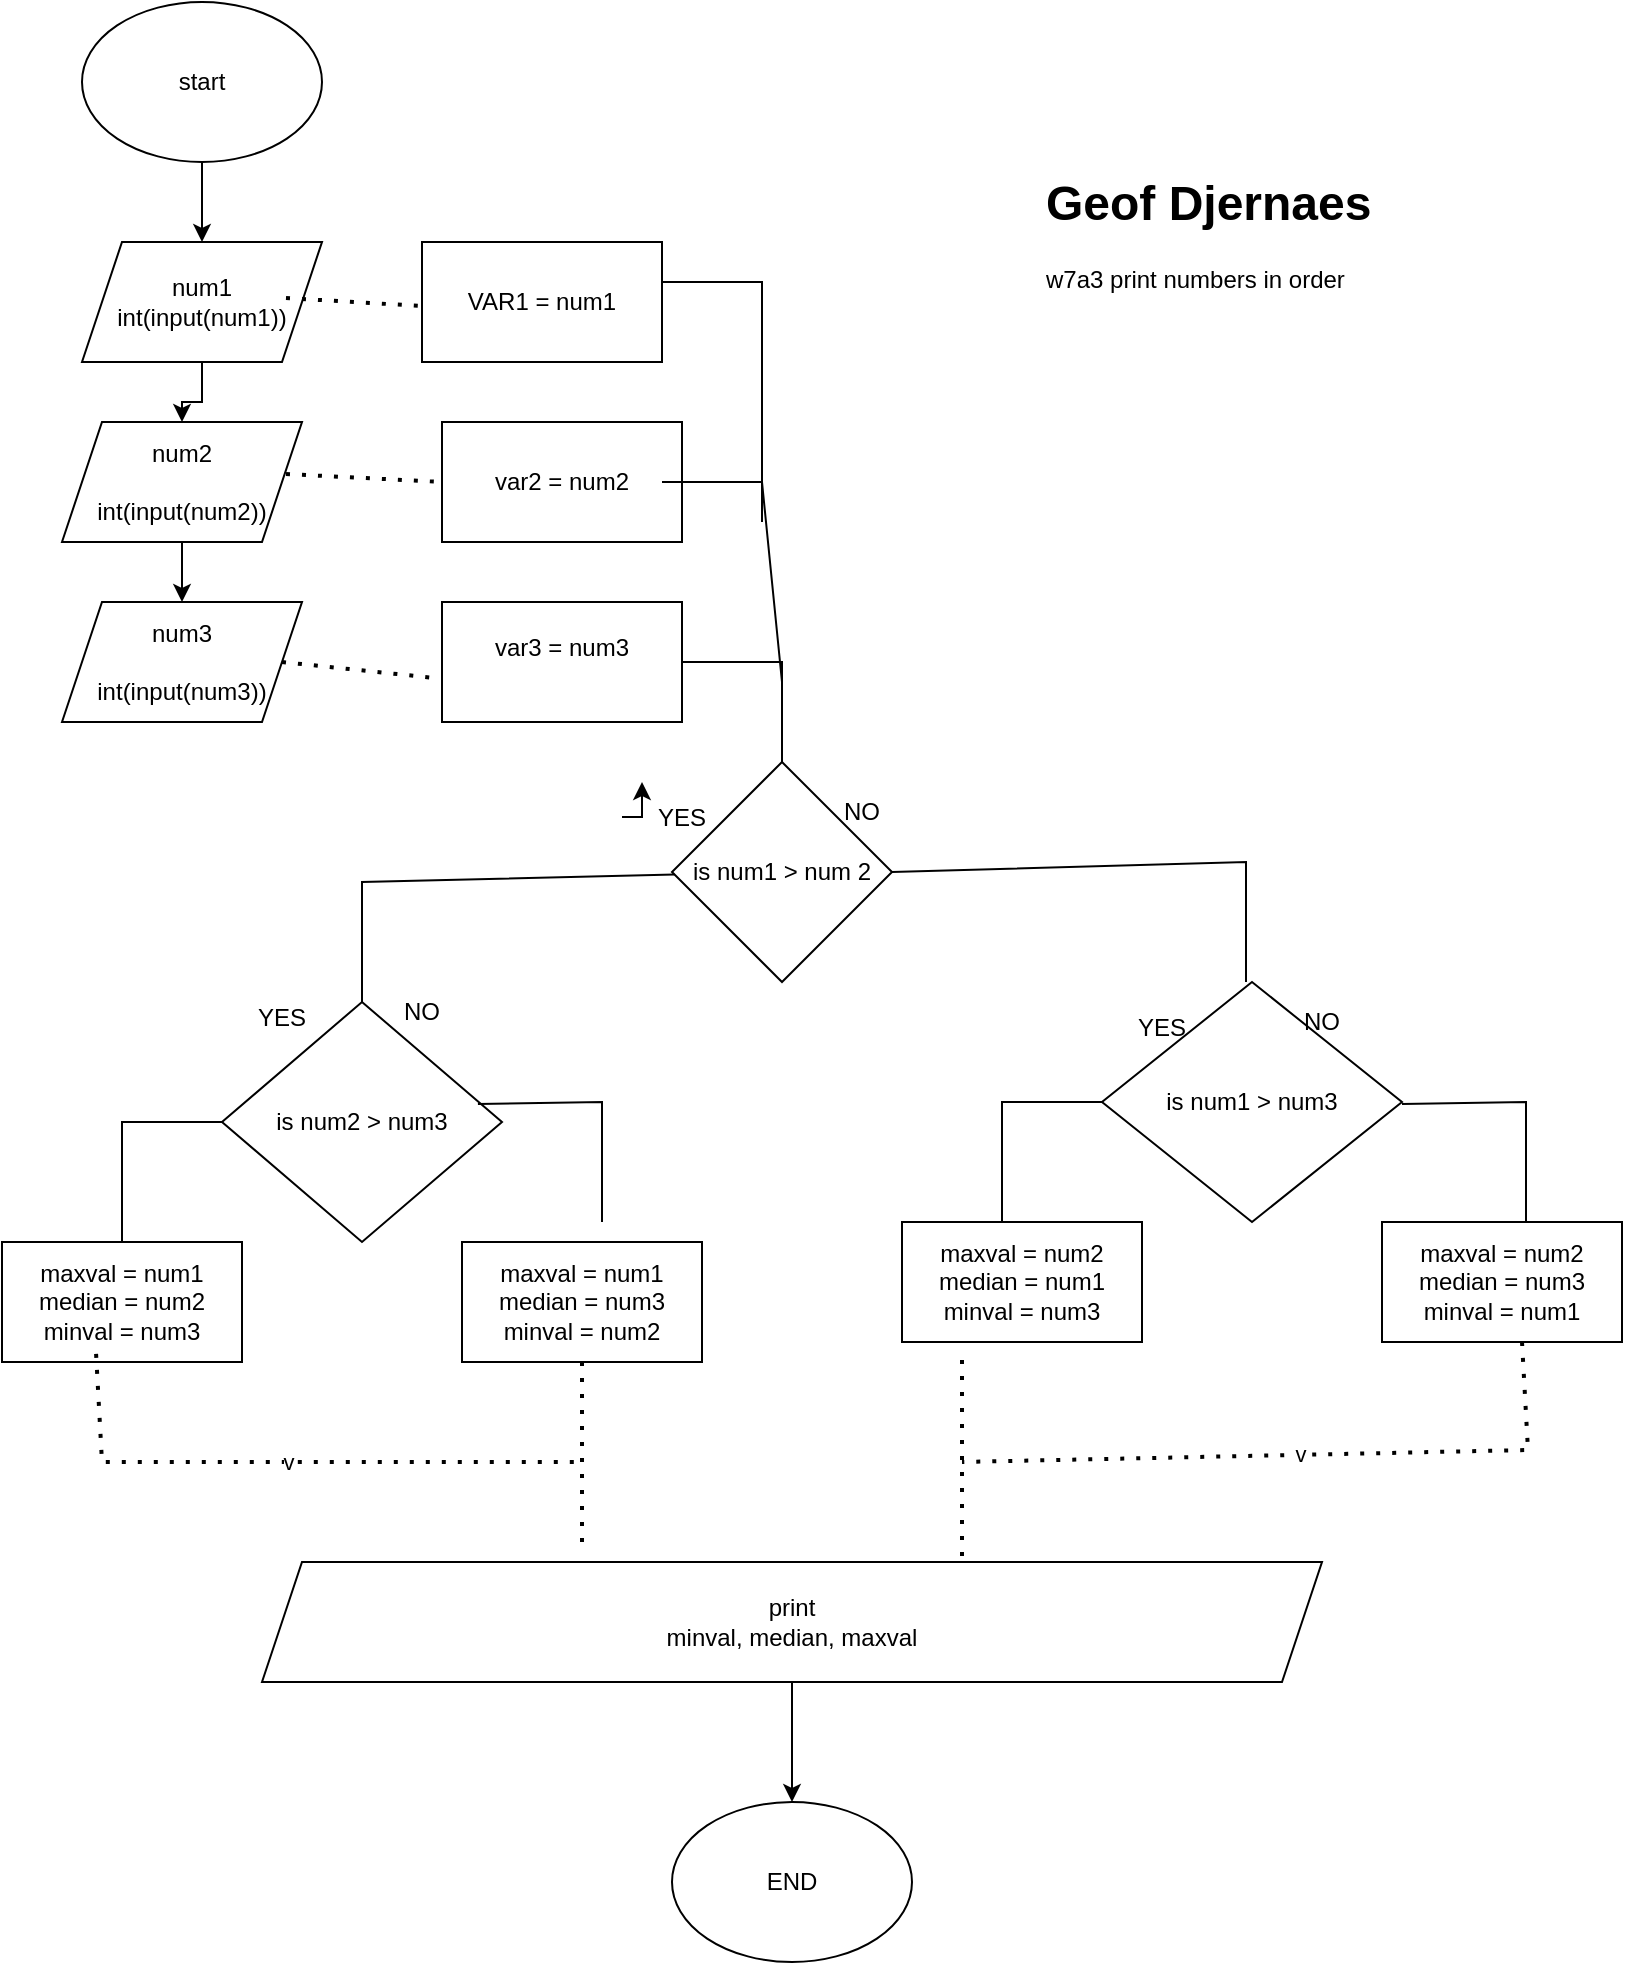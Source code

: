 <mxfile version="28.2.5">
  <diagram name="Page-1" id="-S3erI8Kjh-zY9NtStZ_">
    <mxGraphModel dx="2066" dy="751" grid="1" gridSize="10" guides="1" tooltips="1" connect="1" arrows="1" fold="1" page="1" pageScale="1" pageWidth="850" pageHeight="1100" math="0" shadow="0">
      <root>
        <mxCell id="0" />
        <mxCell id="1" parent="0" />
        <mxCell id="YbLRJA4qpd1V6_4RfZgu-48" value="" style="edgeStyle=orthogonalEdgeStyle;rounded=0;orthogonalLoop=1;jettySize=auto;html=1;" edge="1" parent="1" source="YbLRJA4qpd1V6_4RfZgu-1" target="YbLRJA4qpd1V6_4RfZgu-4">
          <mxGeometry relative="1" as="geometry" />
        </mxCell>
        <mxCell id="YbLRJA4qpd1V6_4RfZgu-1" value="start" style="ellipse;whiteSpace=wrap;html=1;" vertex="1" parent="1">
          <mxGeometry x="60" y="40" width="120" height="80" as="geometry" />
        </mxCell>
        <mxCell id="YbLRJA4qpd1V6_4RfZgu-2" value="num3&lt;div&gt;&lt;br&gt;&lt;/div&gt;&lt;div&gt;int(input(num3))&lt;/div&gt;" style="shape=parallelogram;perimeter=parallelogramPerimeter;whiteSpace=wrap;html=1;fixedSize=1;" vertex="1" parent="1">
          <mxGeometry x="50" y="340" width="120" height="60" as="geometry" />
        </mxCell>
        <mxCell id="YbLRJA4qpd1V6_4RfZgu-39" value="" style="edgeStyle=orthogonalEdgeStyle;rounded=0;orthogonalLoop=1;jettySize=auto;html=1;" edge="1" parent="1" source="YbLRJA4qpd1V6_4RfZgu-3" target="YbLRJA4qpd1V6_4RfZgu-2">
          <mxGeometry relative="1" as="geometry" />
        </mxCell>
        <mxCell id="YbLRJA4qpd1V6_4RfZgu-3" value="num2&lt;div&gt;&lt;br&gt;&lt;/div&gt;&lt;div&gt;int(input(num2))&lt;/div&gt;" style="shape=parallelogram;perimeter=parallelogramPerimeter;whiteSpace=wrap;html=1;fixedSize=1;" vertex="1" parent="1">
          <mxGeometry x="50" y="250" width="120" height="60" as="geometry" />
        </mxCell>
        <mxCell id="YbLRJA4qpd1V6_4RfZgu-38" value="" style="edgeStyle=orthogonalEdgeStyle;rounded=0;orthogonalLoop=1;jettySize=auto;html=1;" edge="1" parent="1" source="YbLRJA4qpd1V6_4RfZgu-4" target="YbLRJA4qpd1V6_4RfZgu-3">
          <mxGeometry relative="1" as="geometry" />
        </mxCell>
        <mxCell id="YbLRJA4qpd1V6_4RfZgu-4" value="num1&lt;div&gt;int(input(num1))&lt;/div&gt;" style="shape=parallelogram;perimeter=parallelogramPerimeter;whiteSpace=wrap;html=1;fixedSize=1;" vertex="1" parent="1">
          <mxGeometry x="60" y="160" width="120" height="60" as="geometry" />
        </mxCell>
        <mxCell id="YbLRJA4qpd1V6_4RfZgu-5" value="var3 = num3&lt;div&gt;&lt;br&gt;&lt;/div&gt;" style="rounded=0;whiteSpace=wrap;html=1;" vertex="1" parent="1">
          <mxGeometry x="240" y="340" width="120" height="60" as="geometry" />
        </mxCell>
        <mxCell id="YbLRJA4qpd1V6_4RfZgu-6" value="var2 = num2" style="rounded=0;whiteSpace=wrap;html=1;" vertex="1" parent="1">
          <mxGeometry x="240" y="250" width="120" height="60" as="geometry" />
        </mxCell>
        <mxCell id="YbLRJA4qpd1V6_4RfZgu-7" value="VAR1 = num1" style="rounded=0;whiteSpace=wrap;html=1;" vertex="1" parent="1">
          <mxGeometry x="230" y="160" width="120" height="60" as="geometry" />
        </mxCell>
        <mxCell id="YbLRJA4qpd1V6_4RfZgu-8" value="END" style="ellipse;whiteSpace=wrap;html=1;" vertex="1" parent="1">
          <mxGeometry x="355" y="940" width="120" height="80" as="geometry" />
        </mxCell>
        <mxCell id="YbLRJA4qpd1V6_4RfZgu-47" value="" style="edgeStyle=orthogonalEdgeStyle;rounded=0;orthogonalLoop=1;jettySize=auto;html=1;" edge="1" parent="1" source="YbLRJA4qpd1V6_4RfZgu-10" target="YbLRJA4qpd1V6_4RfZgu-8">
          <mxGeometry relative="1" as="geometry" />
        </mxCell>
        <mxCell id="YbLRJA4qpd1V6_4RfZgu-10" value="print&lt;div&gt;minval, median, maxval&lt;/div&gt;" style="shape=parallelogram;perimeter=parallelogramPerimeter;whiteSpace=wrap;html=1;fixedSize=1;" vertex="1" parent="1">
          <mxGeometry x="150" y="820" width="530" height="60" as="geometry" />
        </mxCell>
        <mxCell id="YbLRJA4qpd1V6_4RfZgu-12" value="is num1 &amp;gt; num 2" style="rhombus;whiteSpace=wrap;html=1;" vertex="1" parent="1">
          <mxGeometry x="355" y="420" width="110" height="110" as="geometry" />
        </mxCell>
        <mxCell id="YbLRJA4qpd1V6_4RfZgu-13" value="is num2 &amp;gt; num3" style="rhombus;whiteSpace=wrap;html=1;" vertex="1" parent="1">
          <mxGeometry x="130" y="540" width="140" height="120" as="geometry" />
        </mxCell>
        <mxCell id="YbLRJA4qpd1V6_4RfZgu-14" value="is num1 &amp;gt; num3" style="rhombus;whiteSpace=wrap;html=1;" vertex="1" parent="1">
          <mxGeometry x="570" y="530" width="150" height="120" as="geometry" />
        </mxCell>
        <mxCell id="YbLRJA4qpd1V6_4RfZgu-15" value="maxval = num2&lt;div&gt;median = num1&lt;/div&gt;&lt;div&gt;minval = num3&lt;/div&gt;" style="rounded=0;whiteSpace=wrap;html=1;" vertex="1" parent="1">
          <mxGeometry x="470" y="650" width="120" height="60" as="geometry" />
        </mxCell>
        <mxCell id="YbLRJA4qpd1V6_4RfZgu-16" value="maxval = num2&lt;div&gt;median = num3&lt;/div&gt;&lt;div&gt;minval = num1&lt;/div&gt;" style="rounded=0;whiteSpace=wrap;html=1;" vertex="1" parent="1">
          <mxGeometry x="710" y="650" width="120" height="60" as="geometry" />
        </mxCell>
        <mxCell id="YbLRJA4qpd1V6_4RfZgu-17" value="maxval = num1&lt;div&gt;median = num3&lt;/div&gt;&lt;div&gt;minval = num2&lt;/div&gt;" style="rounded=0;whiteSpace=wrap;html=1;" vertex="1" parent="1">
          <mxGeometry x="250" y="660" width="120" height="60" as="geometry" />
        </mxCell>
        <mxCell id="YbLRJA4qpd1V6_4RfZgu-18" value="maxval = num1&lt;div&gt;median = num2&lt;/div&gt;&lt;div&gt;minval = num3&lt;/div&gt;" style="rounded=0;whiteSpace=wrap;html=1;" vertex="1" parent="1">
          <mxGeometry x="20" y="660" width="120" height="60" as="geometry" />
        </mxCell>
        <mxCell id="YbLRJA4qpd1V6_4RfZgu-19" value="NO" style="text;html=1;align=center;verticalAlign=middle;whiteSpace=wrap;rounded=0;" vertex="1" parent="1">
          <mxGeometry x="420" y="430" width="60" height="30" as="geometry" />
        </mxCell>
        <mxCell id="YbLRJA4qpd1V6_4RfZgu-21" style="edgeStyle=orthogonalEdgeStyle;rounded=0;orthogonalLoop=1;jettySize=auto;html=1;exitX=0;exitY=0.25;exitDx=0;exitDy=0;" edge="1" parent="1" source="YbLRJA4qpd1V6_4RfZgu-20">
          <mxGeometry relative="1" as="geometry">
            <mxPoint x="340" y="430" as="targetPoint" />
          </mxGeometry>
        </mxCell>
        <mxCell id="YbLRJA4qpd1V6_4RfZgu-20" value="YES&lt;div&gt;&lt;br&gt;&lt;/div&gt;" style="text;html=1;align=center;verticalAlign=middle;whiteSpace=wrap;rounded=0;" vertex="1" parent="1">
          <mxGeometry x="330" y="440" width="60" height="30" as="geometry" />
        </mxCell>
        <mxCell id="YbLRJA4qpd1V6_4RfZgu-22" value="NO" style="text;html=1;align=center;verticalAlign=middle;whiteSpace=wrap;rounded=0;" vertex="1" parent="1">
          <mxGeometry x="200" y="530" width="60" height="30" as="geometry" />
        </mxCell>
        <mxCell id="YbLRJA4qpd1V6_4RfZgu-23" value="YES&lt;div&gt;&lt;br&gt;&lt;/div&gt;" style="text;html=1;align=center;verticalAlign=middle;whiteSpace=wrap;rounded=0;" vertex="1" parent="1">
          <mxGeometry x="130" y="540" width="60" height="30" as="geometry" />
        </mxCell>
        <mxCell id="YbLRJA4qpd1V6_4RfZgu-24" value="NO" style="text;html=1;align=center;verticalAlign=middle;whiteSpace=wrap;rounded=0;" vertex="1" parent="1">
          <mxGeometry x="650" y="535" width="60" height="30" as="geometry" />
        </mxCell>
        <mxCell id="YbLRJA4qpd1V6_4RfZgu-25" value="YES&lt;div&gt;&lt;br&gt;&lt;/div&gt;" style="text;html=1;align=center;verticalAlign=middle;whiteSpace=wrap;rounded=0;" vertex="1" parent="1">
          <mxGeometry x="570" y="545" width="60" height="30" as="geometry" />
        </mxCell>
        <mxCell id="YbLRJA4qpd1V6_4RfZgu-26" value="" style="endArrow=none;html=1;rounded=0;entryX=0;entryY=0.5;entryDx=0;entryDy=0;exitX=0.5;exitY=0;exitDx=0;exitDy=0;" edge="1" parent="1" source="YbLRJA4qpd1V6_4RfZgu-18" target="YbLRJA4qpd1V6_4RfZgu-13">
          <mxGeometry width="50" height="50" relative="1" as="geometry">
            <mxPoint x="350" y="710" as="sourcePoint" />
            <mxPoint x="400" y="660" as="targetPoint" />
            <Array as="points">
              <mxPoint x="80" y="600" />
            </Array>
          </mxGeometry>
        </mxCell>
        <mxCell id="YbLRJA4qpd1V6_4RfZgu-27" value="" style="endArrow=none;html=1;rounded=0;entryX=0;entryY=0.5;entryDx=0;entryDy=0;exitX=0.5;exitY=0;exitDx=0;exitDy=0;" edge="1" parent="1">
          <mxGeometry width="50" height="50" relative="1" as="geometry">
            <mxPoint x="520" y="650" as="sourcePoint" />
            <mxPoint x="570" y="590" as="targetPoint" />
            <Array as="points">
              <mxPoint x="520" y="590" />
            </Array>
          </mxGeometry>
        </mxCell>
        <mxCell id="YbLRJA4qpd1V6_4RfZgu-28" value="" style="endArrow=none;html=1;rounded=0;entryX=0.914;entryY=0.425;entryDx=0;entryDy=0;exitX=0.5;exitY=0;exitDx=0;exitDy=0;entryPerimeter=0;" edge="1" parent="1" target="YbLRJA4qpd1V6_4RfZgu-13">
          <mxGeometry width="50" height="50" relative="1" as="geometry">
            <mxPoint x="320" y="650" as="sourcePoint" />
            <mxPoint x="370" y="590" as="targetPoint" />
            <Array as="points">
              <mxPoint x="320" y="590" />
            </Array>
          </mxGeometry>
        </mxCell>
        <mxCell id="YbLRJA4qpd1V6_4RfZgu-29" value="" style="endArrow=none;html=1;rounded=0;entryX=0.914;entryY=0.425;entryDx=0;entryDy=0;exitX=0.5;exitY=0;exitDx=0;exitDy=0;entryPerimeter=0;" edge="1" parent="1">
          <mxGeometry width="50" height="50" relative="1" as="geometry">
            <mxPoint x="782" y="650" as="sourcePoint" />
            <mxPoint x="720" y="591" as="targetPoint" />
            <Array as="points">
              <mxPoint x="782" y="590" />
            </Array>
          </mxGeometry>
        </mxCell>
        <mxCell id="YbLRJA4qpd1V6_4RfZgu-30" value="" style="endArrow=none;html=1;rounded=0;exitX=0.5;exitY=0;exitDx=0;exitDy=0;" edge="1" parent="1" target="YbLRJA4qpd1V6_4RfZgu-12">
          <mxGeometry width="50" height="50" relative="1" as="geometry">
            <mxPoint x="200" y="540" as="sourcePoint" />
            <mxPoint x="250" y="480" as="targetPoint" />
            <Array as="points">
              <mxPoint x="200" y="480" />
            </Array>
          </mxGeometry>
        </mxCell>
        <mxCell id="YbLRJA4qpd1V6_4RfZgu-31" value="" style="endArrow=none;html=1;rounded=0;entryX=1;entryY=0.5;entryDx=0;entryDy=0;exitX=0.5;exitY=0;exitDx=0;exitDy=0;" edge="1" parent="1" target="YbLRJA4qpd1V6_4RfZgu-12">
          <mxGeometry width="50" height="50" relative="1" as="geometry">
            <mxPoint x="642" y="530" as="sourcePoint" />
            <mxPoint x="580" y="471" as="targetPoint" />
            <Array as="points">
              <mxPoint x="642" y="470" />
            </Array>
          </mxGeometry>
        </mxCell>
        <mxCell id="YbLRJA4qpd1V6_4RfZgu-32" value="" style="endArrow=none;dashed=1;html=1;dashPattern=1 3;strokeWidth=2;rounded=0;exitX=0.5;exitY=1;exitDx=0;exitDy=0;" edge="1" parent="1" source="YbLRJA4qpd1V6_4RfZgu-17">
          <mxGeometry width="50" height="50" relative="1" as="geometry">
            <mxPoint x="350" y="710" as="sourcePoint" />
            <mxPoint x="310" y="810" as="targetPoint" />
          </mxGeometry>
        </mxCell>
        <mxCell id="YbLRJA4qpd1V6_4RfZgu-33" value="" style="endArrow=none;dashed=1;html=1;dashPattern=1 3;strokeWidth=2;rounded=0;exitX=0.5;exitY=1;exitDx=0;exitDy=0;entryX=0.185;entryY=0.017;entryDx=0;entryDy=0;entryPerimeter=0;" edge="1" parent="1">
          <mxGeometry width="50" height="50" relative="1" as="geometry">
            <mxPoint x="500" y="719" as="sourcePoint" />
            <mxPoint x="500" y="820" as="targetPoint" />
          </mxGeometry>
        </mxCell>
        <mxCell id="YbLRJA4qpd1V6_4RfZgu-35" value="v" style="endArrow=none;dashed=1;html=1;dashPattern=1 3;strokeWidth=2;rounded=0;exitX=0.392;exitY=0.933;exitDx=0;exitDy=0;exitPerimeter=0;" edge="1" parent="1" source="YbLRJA4qpd1V6_4RfZgu-18">
          <mxGeometry width="50" height="50" relative="1" as="geometry">
            <mxPoint x="79.5" y="710" as="sourcePoint" />
            <mxPoint x="310" y="770" as="targetPoint" />
            <Array as="points">
              <mxPoint x="70" y="770" />
            </Array>
          </mxGeometry>
        </mxCell>
        <mxCell id="YbLRJA4qpd1V6_4RfZgu-36" value="v" style="endArrow=none;dashed=1;html=1;dashPattern=1 3;strokeWidth=2;rounded=0;exitX=0.392;exitY=0.933;exitDx=0;exitDy=0;exitPerimeter=0;" edge="1" parent="1">
          <mxGeometry width="50" height="50" relative="1" as="geometry">
            <mxPoint x="780" y="710" as="sourcePoint" />
            <mxPoint x="500" y="770" as="targetPoint" />
            <Array as="points">
              <mxPoint x="783" y="764" />
            </Array>
          </mxGeometry>
        </mxCell>
        <mxCell id="YbLRJA4qpd1V6_4RfZgu-40" value="" style="endArrow=none;dashed=1;html=1;dashPattern=1 3;strokeWidth=2;rounded=0;exitX=1;exitY=0.5;exitDx=0;exitDy=0;entryX=-0.033;entryY=0.633;entryDx=0;entryDy=0;entryPerimeter=0;" edge="1" parent="1" source="YbLRJA4qpd1V6_4RfZgu-2" target="YbLRJA4qpd1V6_4RfZgu-5">
          <mxGeometry width="50" height="50" relative="1" as="geometry">
            <mxPoint x="170" y="380" as="sourcePoint" />
            <mxPoint x="420" y="460" as="targetPoint" />
          </mxGeometry>
        </mxCell>
        <mxCell id="YbLRJA4qpd1V6_4RfZgu-41" value="" style="endArrow=none;dashed=1;html=1;dashPattern=1 3;strokeWidth=2;rounded=0;exitX=1;exitY=0.5;exitDx=0;exitDy=0;entryX=0;entryY=0.5;entryDx=0;entryDy=0;" edge="1" parent="1" target="YbLRJA4qpd1V6_4RfZgu-6">
          <mxGeometry width="50" height="50" relative="1" as="geometry">
            <mxPoint x="162" y="276" as="sourcePoint" />
            <mxPoint x="230" y="280" as="targetPoint" />
          </mxGeometry>
        </mxCell>
        <mxCell id="YbLRJA4qpd1V6_4RfZgu-42" value="" style="endArrow=none;dashed=1;html=1;dashPattern=1 3;strokeWidth=2;rounded=0;exitX=1;exitY=0.5;exitDx=0;exitDy=0;" edge="1" parent="1">
          <mxGeometry width="50" height="50" relative="1" as="geometry">
            <mxPoint x="162" y="188" as="sourcePoint" />
            <mxPoint x="230" y="192" as="targetPoint" />
          </mxGeometry>
        </mxCell>
        <mxCell id="YbLRJA4qpd1V6_4RfZgu-43" value="" style="endArrow=none;html=1;rounded=0;entryX=0.5;entryY=0;entryDx=0;entryDy=0;exitX=1;exitY=0.5;exitDx=0;exitDy=0;" edge="1" parent="1" source="YbLRJA4qpd1V6_4RfZgu-5" target="YbLRJA4qpd1V6_4RfZgu-12">
          <mxGeometry width="50" height="50" relative="1" as="geometry">
            <mxPoint x="410" y="360" as="sourcePoint" />
            <mxPoint x="420" y="460" as="targetPoint" />
            <Array as="points">
              <mxPoint x="410" y="370" />
            </Array>
          </mxGeometry>
        </mxCell>
        <mxCell id="YbLRJA4qpd1V6_4RfZgu-44" value="" style="endArrow=none;html=1;rounded=0;exitX=1;exitY=0.5;exitDx=0;exitDy=0;" edge="1" parent="1">
          <mxGeometry width="50" height="50" relative="1" as="geometry">
            <mxPoint x="350" y="280" as="sourcePoint" />
            <mxPoint x="410" y="380" as="targetPoint" />
            <Array as="points">
              <mxPoint x="400" y="280" />
            </Array>
          </mxGeometry>
        </mxCell>
        <mxCell id="YbLRJA4qpd1V6_4RfZgu-46" value="" style="endArrow=none;html=1;rounded=0;exitX=1;exitY=0.5;exitDx=0;exitDy=0;" edge="1" parent="1">
          <mxGeometry width="50" height="50" relative="1" as="geometry">
            <mxPoint x="350" y="180" as="sourcePoint" />
            <mxPoint x="400" y="300" as="targetPoint" />
            <Array as="points">
              <mxPoint x="400" y="180" />
            </Array>
          </mxGeometry>
        </mxCell>
        <mxCell id="YbLRJA4qpd1V6_4RfZgu-49" value="&lt;h1 style=&quot;margin-top: 0px;&quot;&gt;Geof Djernaes&lt;/h1&gt;&lt;div&gt;w7a3 print numbers in order&lt;/div&gt;" style="text;html=1;whiteSpace=wrap;overflow=hidden;rounded=0;" vertex="1" parent="1">
          <mxGeometry x="540" y="120" width="180" height="120" as="geometry" />
        </mxCell>
      </root>
    </mxGraphModel>
  </diagram>
</mxfile>
